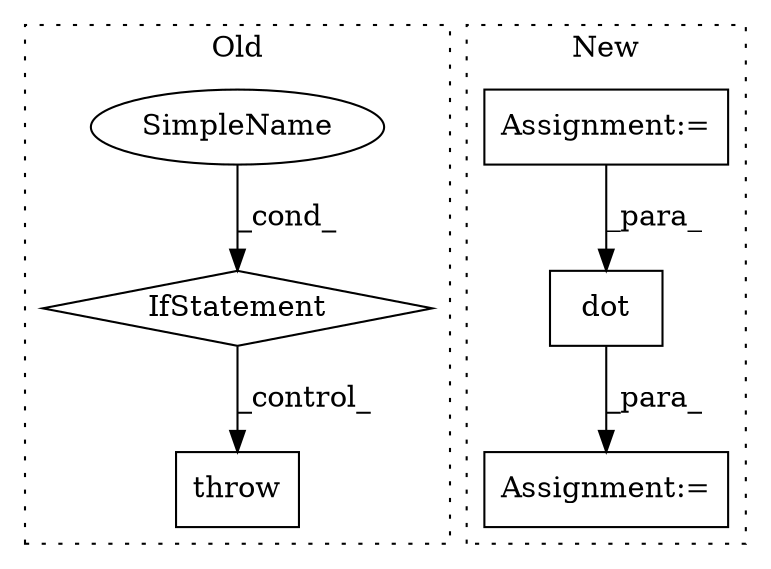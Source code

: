 digraph G {
subgraph cluster0 {
1 [label="throw" a="53" s="1147" l="6" shape="box"];
4 [label="IfStatement" a="25" s="1045,1067" l="4,2" shape="diamond"];
5 [label="SimpleName" a="42" s="" l="" shape="ellipse"];
label = "Old";
style="dotted";
}
subgraph cluster1 {
2 [label="dot" a="32" s="1795,1823" l="4,1" shape="box"];
3 [label="Assignment:=" a="7" s="1788" l="1" shape="box"];
6 [label="Assignment:=" a="7" s="1665" l="1" shape="box"];
label = "New";
style="dotted";
}
2 -> 3 [label="_para_"];
4 -> 1 [label="_control_"];
5 -> 4 [label="_cond_"];
6 -> 2 [label="_para_"];
}